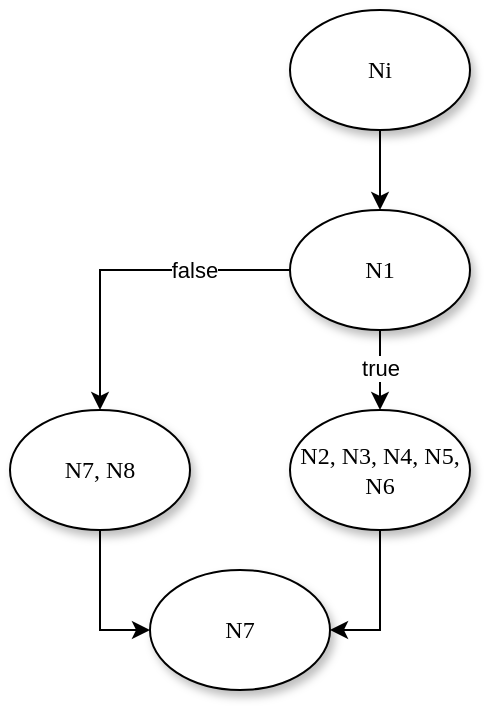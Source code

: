 <mxfile version="22.1.8" type="device">
  <diagram name="Page-1" id="42789a77-a242-8287-6e28-9cd8cfd52e62">
    <mxGraphModel dx="920" dy="761" grid="1" gridSize="10" guides="1" tooltips="1" connect="1" arrows="1" fold="1" page="1" pageScale="1" pageWidth="1100" pageHeight="850" background="none" math="0" shadow="0">
      <root>
        <mxCell id="0" />
        <mxCell id="1" parent="0" />
        <mxCell id="get9t_uqFQboYUZtk_Ee-2" style="edgeStyle=orthogonalEdgeStyle;rounded=0;orthogonalLoop=1;jettySize=auto;html=1;entryX=0.5;entryY=0;entryDx=0;entryDy=0;" edge="1" parent="1" source="1ea317790d2ca983-1" target="get9t_uqFQboYUZtk_Ee-1">
          <mxGeometry relative="1" as="geometry" />
        </mxCell>
        <mxCell id="1ea317790d2ca983-1" value="Ni" style="ellipse;whiteSpace=wrap;html=1;rounded=0;shadow=1;comic=0;labelBackgroundColor=none;strokeWidth=1;fontFamily=Verdana;fontSize=12;align=center;" parent="1" vertex="1">
          <mxGeometry x="470" y="80" width="90" height="60" as="geometry" />
        </mxCell>
        <mxCell id="get9t_uqFQboYUZtk_Ee-4" style="edgeStyle=orthogonalEdgeStyle;rounded=0;orthogonalLoop=1;jettySize=auto;html=1;entryX=0.5;entryY=0;entryDx=0;entryDy=0;" edge="1" parent="1" source="get9t_uqFQboYUZtk_Ee-1" target="get9t_uqFQboYUZtk_Ee-3">
          <mxGeometry relative="1" as="geometry" />
        </mxCell>
        <mxCell id="get9t_uqFQboYUZtk_Ee-5" value="true" style="edgeLabel;html=1;align=center;verticalAlign=middle;resizable=0;points=[];" vertex="1" connectable="0" parent="get9t_uqFQboYUZtk_Ee-4">
          <mxGeometry x="-0.05" y="3" relative="1" as="geometry">
            <mxPoint x="-3" as="offset" />
          </mxGeometry>
        </mxCell>
        <mxCell id="get9t_uqFQboYUZtk_Ee-7" style="edgeStyle=orthogonalEdgeStyle;rounded=0;orthogonalLoop=1;jettySize=auto;html=1;entryX=0.5;entryY=0;entryDx=0;entryDy=0;" edge="1" parent="1" source="get9t_uqFQboYUZtk_Ee-1" target="get9t_uqFQboYUZtk_Ee-6">
          <mxGeometry relative="1" as="geometry" />
        </mxCell>
        <mxCell id="get9t_uqFQboYUZtk_Ee-8" value="false" style="edgeLabel;html=1;align=center;verticalAlign=middle;resizable=0;points=[];" vertex="1" connectable="0" parent="get9t_uqFQboYUZtk_Ee-7">
          <mxGeometry x="-0.2" relative="1" as="geometry">
            <mxPoint x="18" as="offset" />
          </mxGeometry>
        </mxCell>
        <mxCell id="get9t_uqFQboYUZtk_Ee-1" value="N1" style="ellipse;whiteSpace=wrap;html=1;rounded=0;shadow=1;comic=0;labelBackgroundColor=none;strokeWidth=1;fontFamily=Verdana;fontSize=12;align=center;" vertex="1" parent="1">
          <mxGeometry x="470" y="180" width="90" height="60" as="geometry" />
        </mxCell>
        <mxCell id="get9t_uqFQboYUZtk_Ee-11" style="edgeStyle=orthogonalEdgeStyle;rounded=0;orthogonalLoop=1;jettySize=auto;html=1;entryX=1;entryY=0.5;entryDx=0;entryDy=0;" edge="1" parent="1" source="get9t_uqFQboYUZtk_Ee-3" target="get9t_uqFQboYUZtk_Ee-9">
          <mxGeometry relative="1" as="geometry" />
        </mxCell>
        <mxCell id="get9t_uqFQboYUZtk_Ee-3" value="N2, N3, N4, N5, N6" style="ellipse;whiteSpace=wrap;html=1;rounded=0;shadow=1;comic=0;labelBackgroundColor=none;strokeWidth=1;fontFamily=Verdana;fontSize=12;align=center;" vertex="1" parent="1">
          <mxGeometry x="470" y="280" width="90" height="60" as="geometry" />
        </mxCell>
        <mxCell id="get9t_uqFQboYUZtk_Ee-10" style="edgeStyle=orthogonalEdgeStyle;rounded=0;orthogonalLoop=1;jettySize=auto;html=1;exitX=0.5;exitY=1;exitDx=0;exitDy=0;entryX=0;entryY=0.5;entryDx=0;entryDy=0;" edge="1" parent="1" source="get9t_uqFQboYUZtk_Ee-6" target="get9t_uqFQboYUZtk_Ee-9">
          <mxGeometry relative="1" as="geometry" />
        </mxCell>
        <mxCell id="get9t_uqFQboYUZtk_Ee-6" value="N7, N8" style="ellipse;whiteSpace=wrap;html=1;rounded=0;shadow=1;comic=0;labelBackgroundColor=none;strokeWidth=1;fontFamily=Verdana;fontSize=12;align=center;" vertex="1" parent="1">
          <mxGeometry x="330" y="280" width="90" height="60" as="geometry" />
        </mxCell>
        <mxCell id="get9t_uqFQboYUZtk_Ee-9" value="N7" style="ellipse;whiteSpace=wrap;html=1;rounded=0;shadow=1;comic=0;labelBackgroundColor=none;strokeWidth=1;fontFamily=Verdana;fontSize=12;align=center;" vertex="1" parent="1">
          <mxGeometry x="400" y="360" width="90" height="60" as="geometry" />
        </mxCell>
      </root>
    </mxGraphModel>
  </diagram>
</mxfile>
